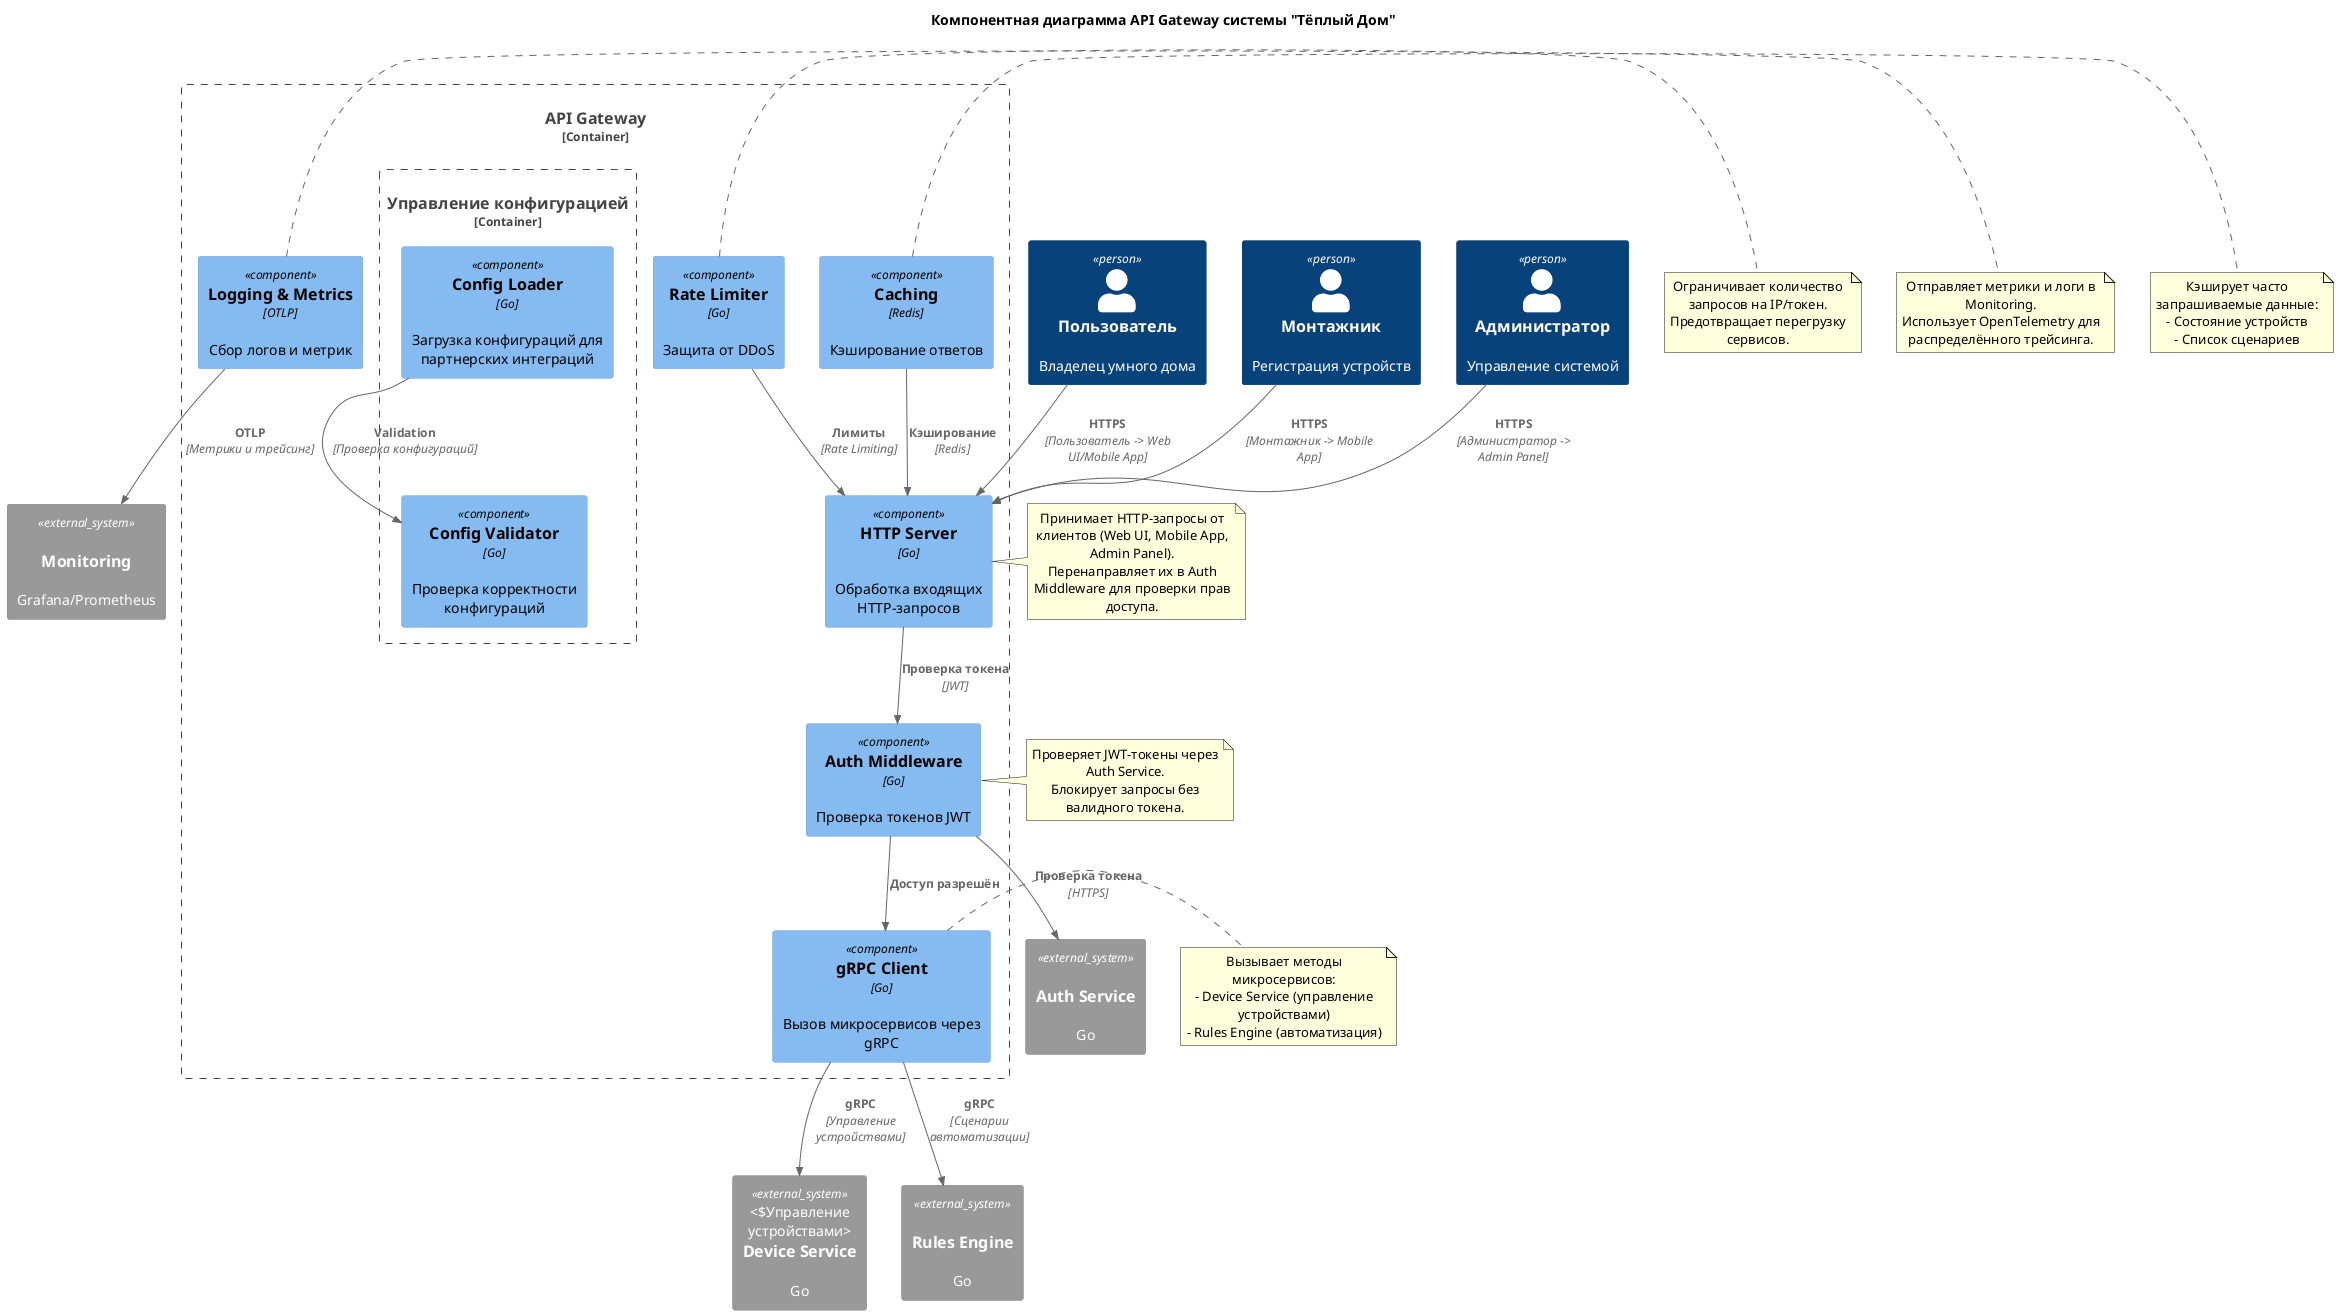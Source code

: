 @startuml
!include <C4/C4_Component>

title Компонентная диаграмма API Gateway системы "Тёплый Дом"

Person(user, "Пользователь", "Владелец умного дома")
Person(installer, "Монтажник", "Регистрация устройств")
Person(admin, "Администратор", "Управление системой")

System_Ext(monitoring, "Monitoring", "Grafana/Prometheus", "Мониторинг")
System_Ext(auth_service, "Auth Service", "Go", "Аутентификация")
System_Ext(device_service, "Device Service", "Go", "Управление устройствами")
System_Ext(rules_engine, "Rules Engine", "Go", "Автоматизация")

Container_Boundary(api_gateway_boundary, "API Gateway") {
    Component(http_server, "HTTP Server", "Go", "Обработка входящих HTTP-запросов")
    Component(grpc_client, "gRPC Client", "Go", "Вызов микросервисов через gRPC")
    Component(auth_middleware, "Auth Middleware", "Go", "Проверка токенов JWT")
    Component(rate_limiter, "Rate Limiter", "Go", "Защита от DDoS")
    Component(logging_metrics, "Logging & Metrics", "OTLP", "Сбор логов и метрик")
    Component(caching, "Caching", "Redis", "Кэширование ответов")

    Container_Boundary(config_management, "Управление конфигурацией") {
        Component(config_loader, "Config Loader", "Go", "Загрузка конфигураций для партнерских интеграций")
        Component(config_validator, "Config Validator", "Go", "Проверка корректности конфигураций")
    }

}

' Внешние связи
Rel(user, http_server, "HTTPS", "Пользователь -> Web UI/Mobile App")
Rel(installer, http_server, "HTTPS", "Монтажник -> Mobile App")
Rel(admin, http_server, "HTTPS", "Администратор -> Admin Panel")
Rel(http_server, auth_middleware, "Проверка токена", "JWT")
Rel(auth_middleware, auth_service, "Проверка токена", "HTTPS")
Rel(auth_middleware, grpc_client, "Доступ разрешён", "")
Rel(grpc_client, device_service, "gRPC", "Управление устройствами")
Rel(grpc_client, rules_engine, "gRPC", "Сценарии автоматизации")
Rel(logging_metrics, monitoring, "OTLP", "Метрики и трейсинг")
Rel(rate_limiter, http_server, "Лимиты", "Rate Limiting")
Rel(caching, http_server, "Кэширование", "Redis")
Rel(config_loader, config_validator, "Validation", "Проверка конфигураций")

' Описание компонентов
note right of http_server
  Принимает HTTP-запросы от клиентов (Web UI, Mobile App, Admin Panel).
  Перенаправляет их в Auth Middleware для проверки прав доступа.
end note

note right of auth_middleware
  Проверяет JWT-токены через Auth Service.
  Блокирует запросы без валидного токена.
end note

note right of grpc_client
  Вызывает методы микросервисов:
  - Device Service (управление устройствами)
  - Rules Engine (автоматизация)
end note

note right of rate_limiter
  Ограничивает количество запросов на IP/токен.
  Предотвращает перегрузку сервисов.
end note

note right of logging_metrics
  Отправляет метрики и логи в Monitoring.
  Использует OpenTelemetry для распределённого трейсинга.
end note

note right of caching
  Кэширует часто запрашиваемые данные:
  - Состояние устройств
  - Список сценариев
end note

@enduml
